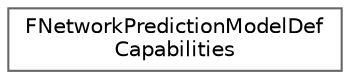digraph "Graphical Class Hierarchy"
{
 // INTERACTIVE_SVG=YES
 // LATEX_PDF_SIZE
  bgcolor="transparent";
  edge [fontname=Helvetica,fontsize=10,labelfontname=Helvetica,labelfontsize=10];
  node [fontname=Helvetica,fontsize=10,shape=box,height=0.2,width=0.4];
  rankdir="LR";
  Node0 [id="Node000000",label="FNetworkPredictionModelDef\lCapabilities",height=0.2,width=0.4,color="grey40", fillcolor="white", style="filled",URL="$d7/d94/structFNetworkPredictionModelDefCapabilities.html",tooltip=" "];
}
